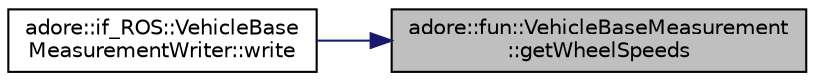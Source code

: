 digraph "adore::fun::VehicleBaseMeasurement::getWheelSpeeds"
{
 // LATEX_PDF_SIZE
  edge [fontname="Helvetica",fontsize="10",labelfontname="Helvetica",labelfontsize="10"];
  node [fontname="Helvetica",fontsize="10",shape=record];
  rankdir="RL";
  Node1 [label="adore::fun::VehicleBaseMeasurement\l::getWheelSpeeds",height=0.2,width=0.4,color="black", fillcolor="grey75", style="filled", fontcolor="black",tooltip=" "];
  Node1 -> Node2 [dir="back",color="midnightblue",fontsize="10",style="solid",fontname="Helvetica"];
  Node2 [label="adore::if_ROS::VehicleBase\lMeasurementWriter::write",height=0.2,width=0.4,color="black", fillcolor="white", style="filled",URL="$classadore_1_1if__ROS_1_1VehicleBaseMeasurementWriter.html#a051f8eff74efc717377712fd3b55c018",tooltip="write sends out data value"];
}
